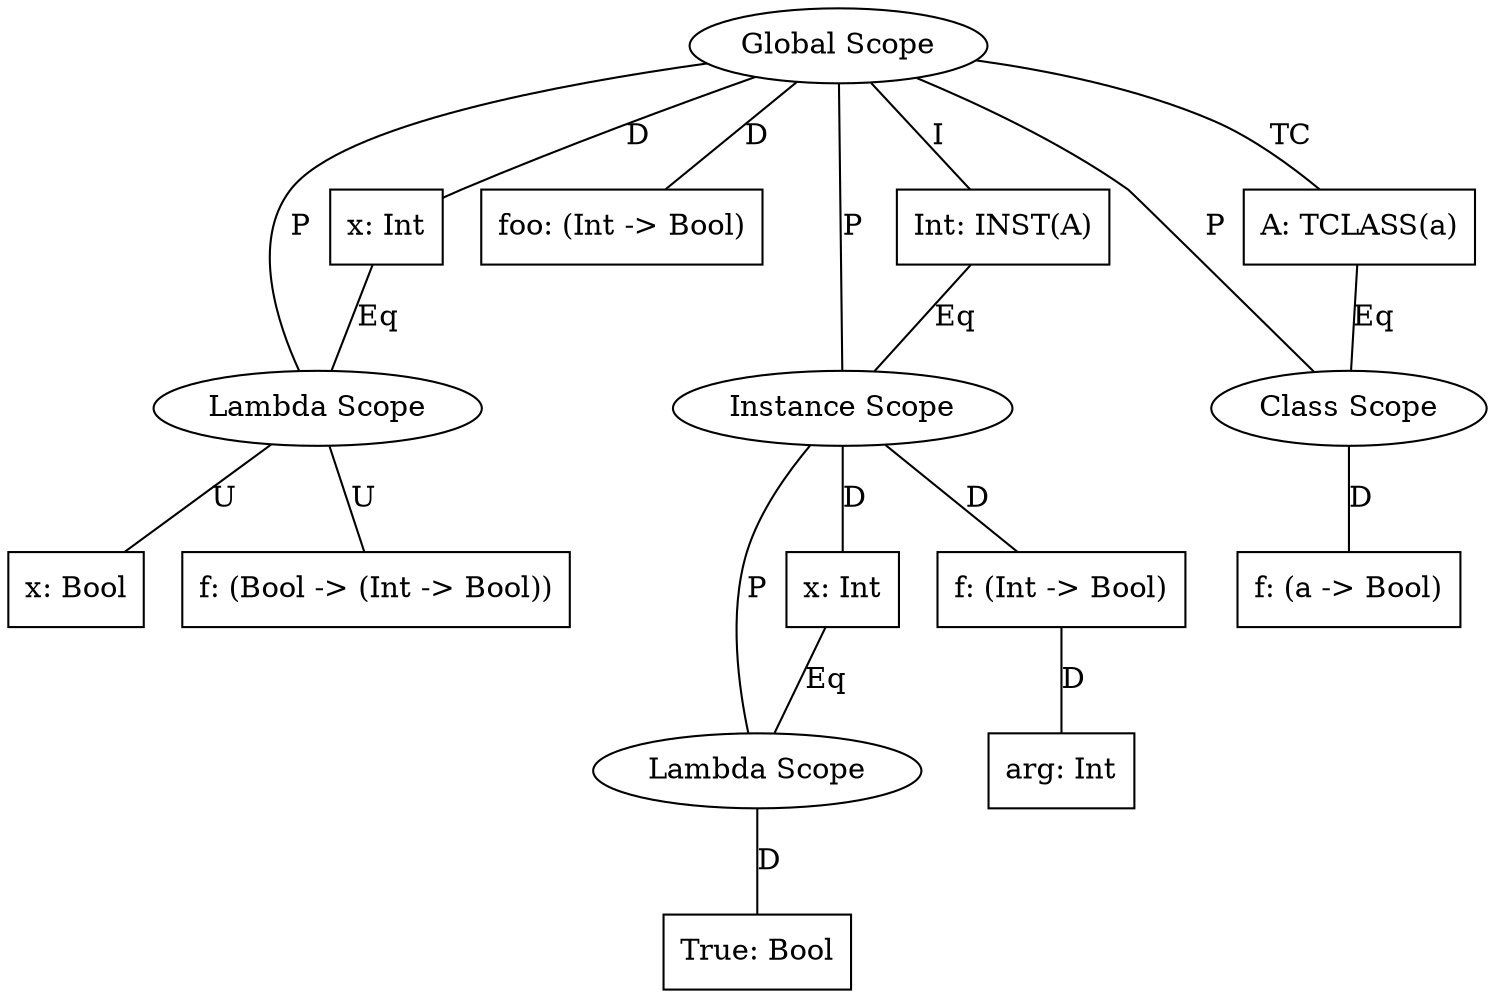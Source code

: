 graph {
    15 [label="x: Bool"
       ,shape=box];
    14 [label="f: (Bool -> (Int -> Bool))"
       ,shape=box];
    13 [label="Lambda Scope"
       ,shape=ellipse];
    12 [label="x: Int",shape=box];
    11 [label="foo: (Int -> Bool)"
       ,shape=box];
    10 [label="True: Bool"
       ,shape=box];
    9 [label="Lambda Scope"
      ,shape=ellipse];
    8 [label="x: Int",shape=box];
    7 [label="arg: Int",shape=box];
    6 [label="f: (Int -> Bool)"
      ,shape=box];
    5 [label="Instance Scope"
      ,shape=ellipse];
    4 [label="Int: INST(A)"
      ,shape=box];
    3 [label="f: (a -> Bool)"
      ,shape=box];
    2 [label="Class Scope"
      ,shape=ellipse];
    1 [label="A: TCLASS(a)"
      ,shape=box];
    0 [label="Global Scope"
      ,shape=ellipse];
    13 -- 15 [label=U];
    13 -- 14 [label=U];
    12 -- 13 [label=Eq];
    0 -- 13 [label=P];
    0 -- 12 [label=D];
    0 -- 11 [label=D];
    9 -- 10 [label=D];
    8 -- 9 [label=Eq];
    5 -- 9 [label=P];
    5 -- 8 [label=D];
    6 -- 7 [label=D];
    5 -- 6 [label=D];
    4 -- 5 [label=Eq];
    0 -- 5 [label=P];
    0 -- 4 [label=I];
    2 -- 3 [label=D];
    1 -- 2 [label=Eq];
    0 -- 2 [label=P];
    0 -- 1 [label=TC];
}
